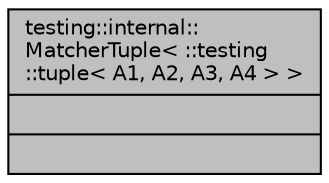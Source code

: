 digraph "testing::internal::MatcherTuple&lt; ::testing::tuple&lt; A1, A2, A3, A4 &gt; &gt;"
{
  edge [fontname="Helvetica",fontsize="10",labelfontname="Helvetica",labelfontsize="10"];
  node [fontname="Helvetica",fontsize="10",shape=record];
  Node1 [label="{testing::internal::\lMatcherTuple\< ::testing\l::tuple\< A1, A2, A3, A4 \> \>\n||}",height=0.2,width=0.4,color="black", fillcolor="grey75", style="filled", fontcolor="black"];
}
